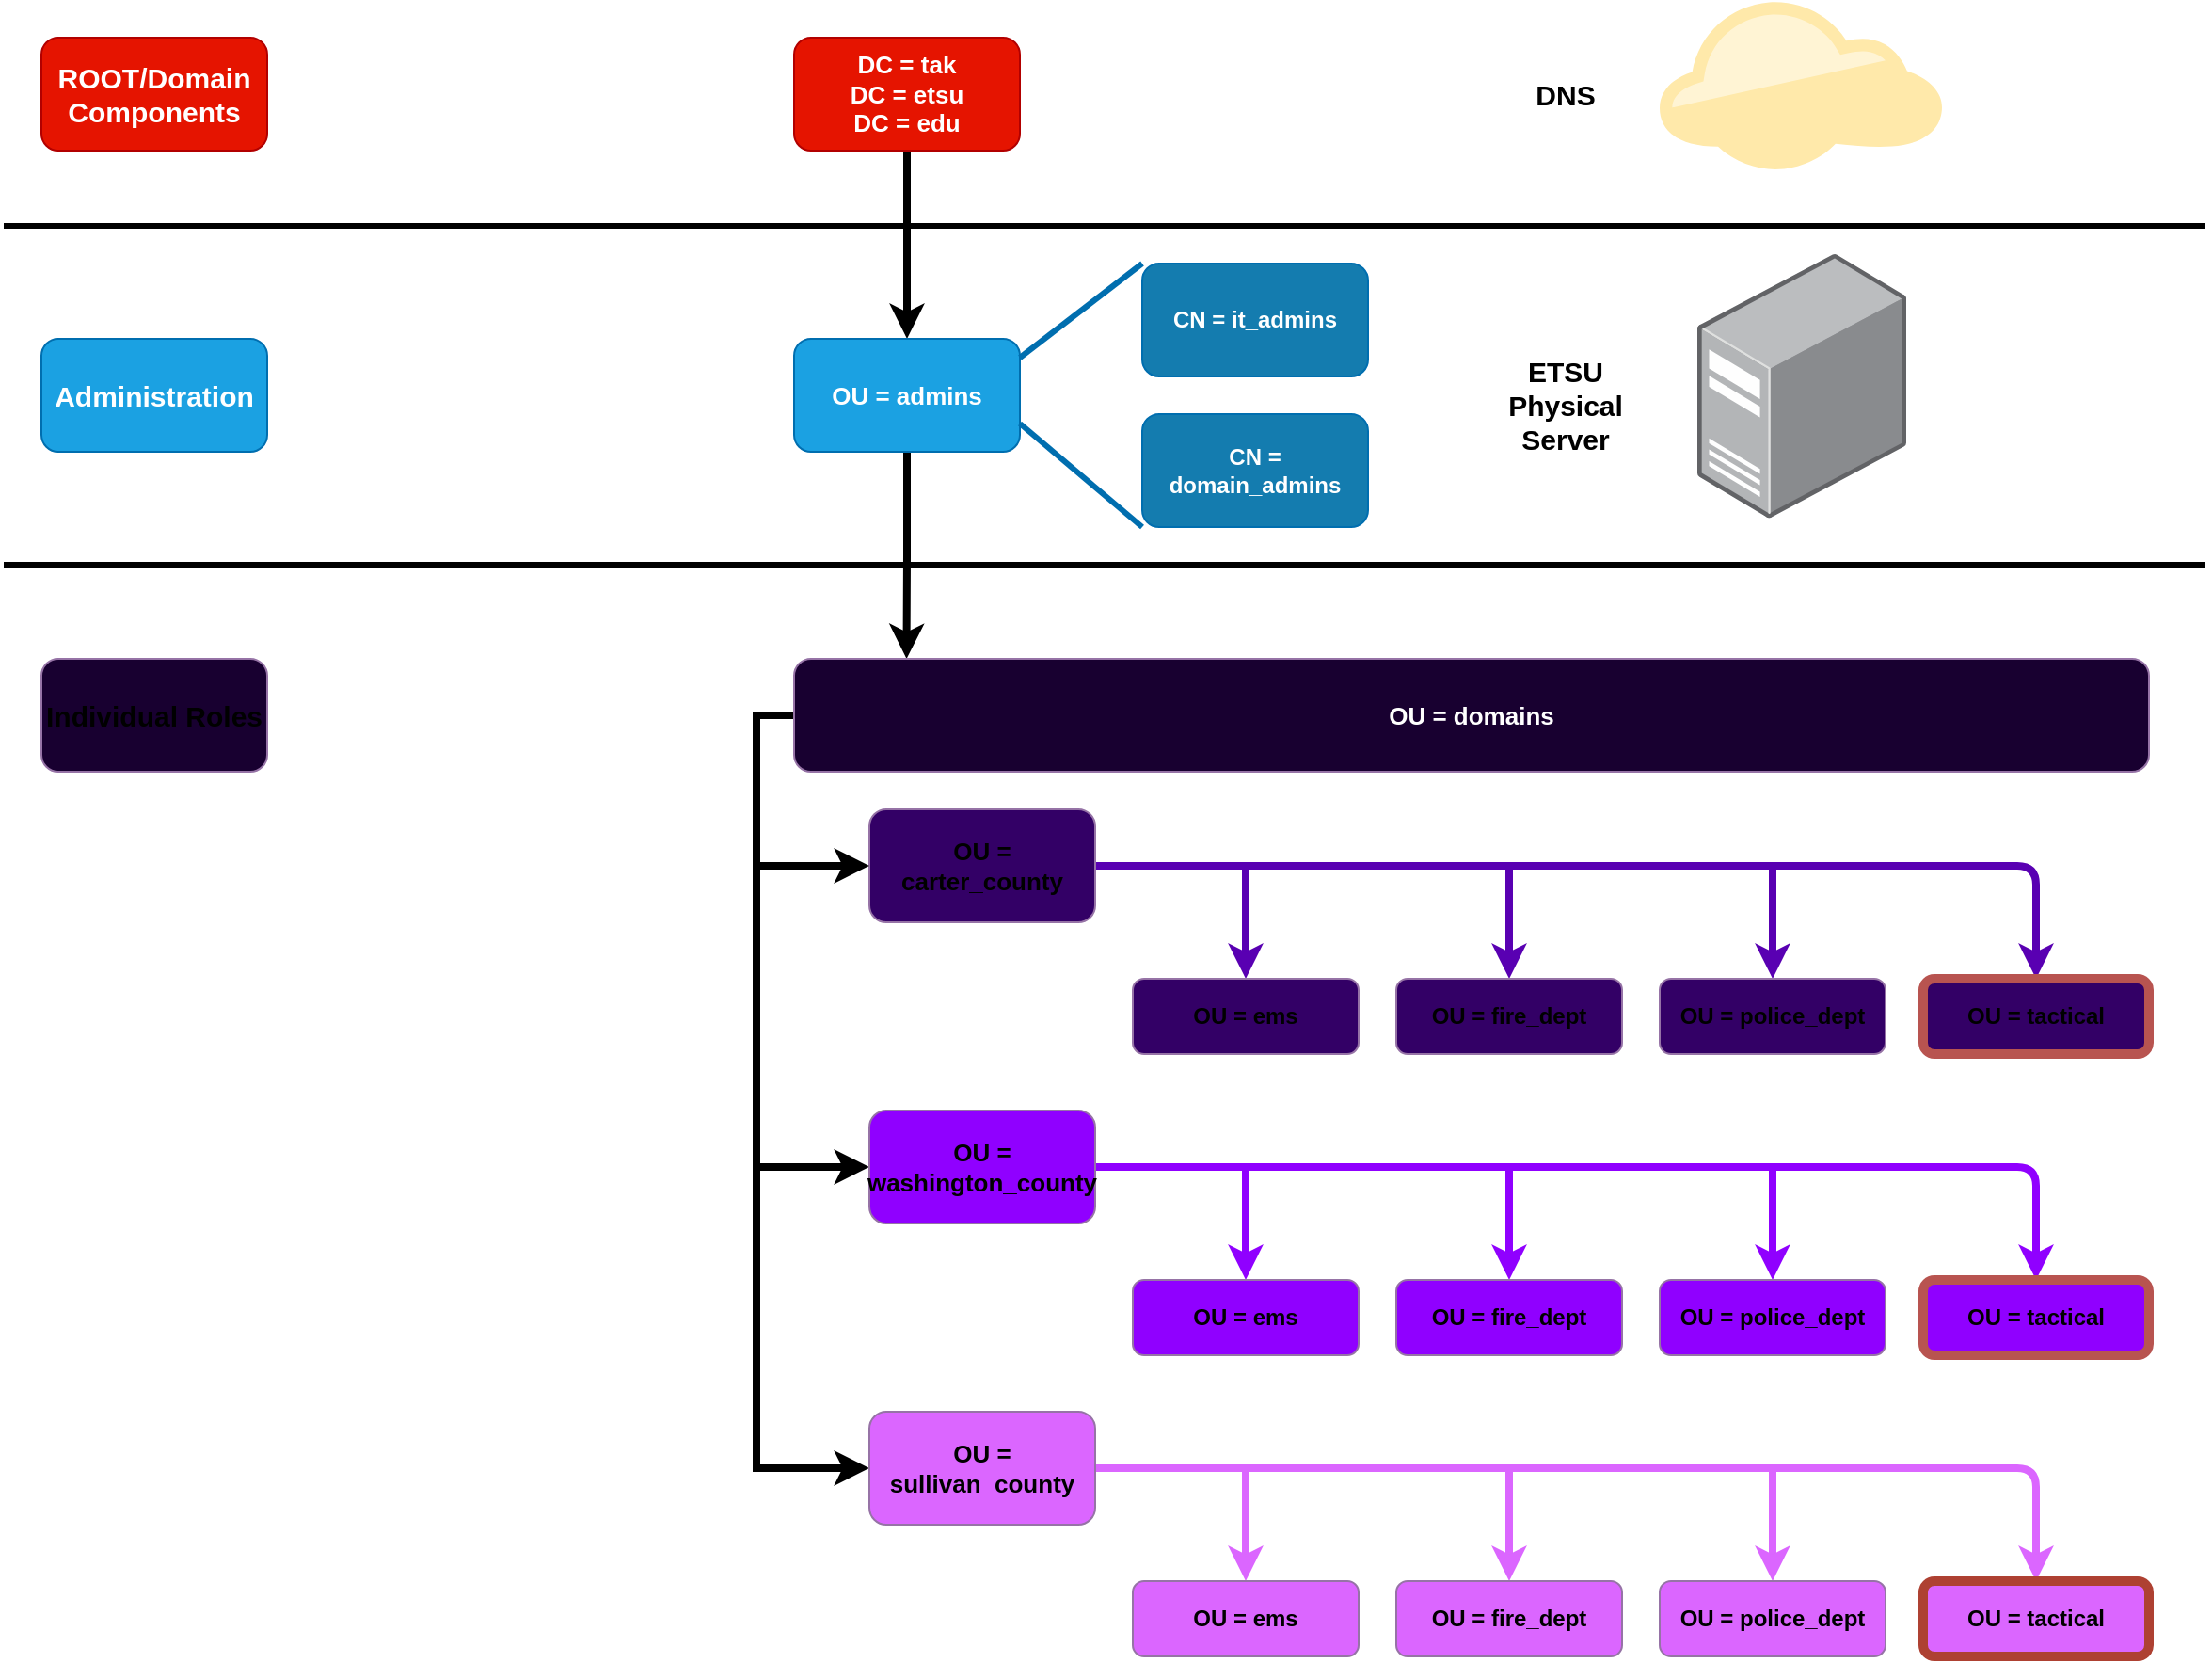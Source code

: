 <mxfile version="21.3.2" type="github">
  <diagram name="Page-1" id="zTNdSBpbhWN0Q77Bi_dt">
    <mxGraphModel dx="3005" dy="1198" grid="1" gridSize="10" guides="1" tooltips="1" connect="1" arrows="1" fold="1" page="1" pageScale="1" pageWidth="850" pageHeight="1100" math="0" shadow="0">
      <root>
        <mxCell id="0" />
        <mxCell id="1" parent="0" />
        <mxCell id="sGRFZpxIaXYoMaDRyyh--44" style="edgeStyle=orthogonalEdgeStyle;rounded=0;orthogonalLoop=1;jettySize=auto;html=1;exitX=0.5;exitY=1;exitDx=0;exitDy=0;entryX=0.5;entryY=0;entryDx=0;entryDy=0;strokeWidth=4;" edge="1" parent="1" source="sGRFZpxIaXYoMaDRyyh--1" target="sGRFZpxIaXYoMaDRyyh--4">
          <mxGeometry relative="1" as="geometry" />
        </mxCell>
        <mxCell id="sGRFZpxIaXYoMaDRyyh--1" value="&lt;b style=&quot;font-size: 13px;&quot;&gt;DC = tak&lt;br&gt;DC = etsu&lt;br&gt;DC = edu&lt;/b&gt;" style="rounded=1;whiteSpace=wrap;html=1;fillColor=#e51400;fontColor=#ffffff;strokeColor=#B20000;" vertex="1" parent="1">
          <mxGeometry x="240" y="40" width="120" height="60" as="geometry" />
        </mxCell>
        <mxCell id="sGRFZpxIaXYoMaDRyyh--2" value="&lt;b&gt;&lt;font style=&quot;font-size: 15px;&quot;&gt;ROOT/Domain Components&lt;/font&gt;&lt;/b&gt;" style="rounded=1;whiteSpace=wrap;html=1;fillColor=#e51400;strokeColor=#B20000;fontColor=#ffffff;" vertex="1" parent="1">
          <mxGeometry x="-160" y="40" width="120" height="60" as="geometry" />
        </mxCell>
        <mxCell id="sGRFZpxIaXYoMaDRyyh--33" style="edgeStyle=orthogonalEdgeStyle;rounded=1;orthogonalLoop=1;jettySize=auto;html=1;exitX=1;exitY=0.5;exitDx=0;exitDy=0;entryX=0.5;entryY=0;entryDx=0;entryDy=0;strokeWidth=4;strokeColor=#5900B2;" edge="1" parent="1" source="sGRFZpxIaXYoMaDRyyh--3" target="sGRFZpxIaXYoMaDRyyh--19">
          <mxGeometry relative="1" as="geometry" />
        </mxCell>
        <mxCell id="sGRFZpxIaXYoMaDRyyh--34" style="edgeStyle=orthogonalEdgeStyle;rounded=0;orthogonalLoop=1;jettySize=auto;html=1;exitX=1;exitY=0.5;exitDx=0;exitDy=0;entryX=0.5;entryY=0;entryDx=0;entryDy=0;strokeWidth=4;strokeColor=#5900B2;" edge="1" parent="1" source="sGRFZpxIaXYoMaDRyyh--3" target="sGRFZpxIaXYoMaDRyyh--18">
          <mxGeometry relative="1" as="geometry" />
        </mxCell>
        <mxCell id="sGRFZpxIaXYoMaDRyyh--35" style="edgeStyle=orthogonalEdgeStyle;rounded=0;orthogonalLoop=1;jettySize=auto;html=1;exitX=1;exitY=0.5;exitDx=0;exitDy=0;entryX=0.5;entryY=0;entryDx=0;entryDy=0;strokeWidth=4;strokeColor=#5900B2;" edge="1" parent="1" source="sGRFZpxIaXYoMaDRyyh--3" target="sGRFZpxIaXYoMaDRyyh--15">
          <mxGeometry relative="1" as="geometry" />
        </mxCell>
        <mxCell id="sGRFZpxIaXYoMaDRyyh--36" style="edgeStyle=orthogonalEdgeStyle;rounded=0;orthogonalLoop=1;jettySize=auto;html=1;exitX=1;exitY=0.5;exitDx=0;exitDy=0;entryX=0.5;entryY=0;entryDx=0;entryDy=0;strokeWidth=4;strokeColor=#5900B2;" edge="1" parent="1" source="sGRFZpxIaXYoMaDRyyh--3" target="sGRFZpxIaXYoMaDRyyh--17">
          <mxGeometry relative="1" as="geometry" />
        </mxCell>
        <mxCell id="sGRFZpxIaXYoMaDRyyh--3" value="&lt;b&gt;&lt;font style=&quot;font-size: 13px;&quot;&gt;OU = carter_county&lt;/font&gt;&lt;/b&gt;" style="rounded=1;whiteSpace=wrap;html=1;fillColor=#330066;strokeColor=#9673a6;" vertex="1" parent="1">
          <mxGeometry x="280" y="450" width="120" height="60" as="geometry" />
        </mxCell>
        <mxCell id="sGRFZpxIaXYoMaDRyyh--46" style="edgeStyle=orthogonalEdgeStyle;rounded=0;orthogonalLoop=1;jettySize=auto;html=1;exitX=0.5;exitY=1;exitDx=0;exitDy=0;entryX=0.083;entryY=0;entryDx=0;entryDy=0;entryPerimeter=0;strokeWidth=4;" edge="1" parent="1" source="sGRFZpxIaXYoMaDRyyh--4" target="sGRFZpxIaXYoMaDRyyh--12">
          <mxGeometry relative="1" as="geometry" />
        </mxCell>
        <mxCell id="sGRFZpxIaXYoMaDRyyh--4" value="&lt;b&gt;&lt;font style=&quot;font-size: 13px;&quot;&gt;OU = admins&lt;/font&gt;&lt;/b&gt;" style="rounded=1;whiteSpace=wrap;html=1;fillColor=#1ba1e2;fontColor=#ffffff;strokeColor=#006EAF;" vertex="1" parent="1">
          <mxGeometry x="240" y="200" width="120" height="60" as="geometry" />
        </mxCell>
        <mxCell id="sGRFZpxIaXYoMaDRyyh--5" value="&lt;b&gt;&lt;font style=&quot;font-size: 15px;&quot;&gt;Administration&lt;/font&gt;&lt;/b&gt;" style="rounded=1;whiteSpace=wrap;html=1;fillColor=#1ba1e2;fontColor=#ffffff;strokeColor=#006EAF;" vertex="1" parent="1">
          <mxGeometry x="-160" y="200" width="120" height="60" as="geometry" />
        </mxCell>
        <mxCell id="sGRFZpxIaXYoMaDRyyh--6" value="&lt;b&gt;&lt;font style=&quot;font-size: 15px;&quot;&gt;Individual Roles&lt;/font&gt;&lt;/b&gt;" style="rounded=1;whiteSpace=wrap;html=1;fillColor=#180030;strokeColor=#9673a6;" vertex="1" parent="1">
          <mxGeometry x="-160" y="370" width="120" height="60" as="geometry" />
        </mxCell>
        <mxCell id="sGRFZpxIaXYoMaDRyyh--7" value="&lt;b&gt;CN = it_admins&lt;/b&gt;" style="rounded=1;whiteSpace=wrap;html=1;fillColor=#147caf;fontColor=#ffffff;strokeColor=#006EAF;" vertex="1" parent="1">
          <mxGeometry x="425" y="160" width="120" height="60" as="geometry" />
        </mxCell>
        <mxCell id="sGRFZpxIaXYoMaDRyyh--8" value="&lt;b&gt;CN = domain_admins&lt;/b&gt;" style="rounded=1;whiteSpace=wrap;html=1;fillColor=#147caf;fontColor=#ffffff;strokeColor=#006EAF;" vertex="1" parent="1">
          <mxGeometry x="425" y="240" width="120" height="60" as="geometry" />
        </mxCell>
        <mxCell id="sGRFZpxIaXYoMaDRyyh--9" value="" style="endArrow=none;html=1;rounded=0;entryX=0;entryY=0;entryDx=0;entryDy=0;strokeWidth=3;fillColor=#1ba1e2;strokeColor=#006EAF;" edge="1" parent="1" target="sGRFZpxIaXYoMaDRyyh--7">
          <mxGeometry width="50" height="50" relative="1" as="geometry">
            <mxPoint x="360" y="210" as="sourcePoint" />
            <mxPoint x="410" y="160" as="targetPoint" />
          </mxGeometry>
        </mxCell>
        <mxCell id="sGRFZpxIaXYoMaDRyyh--10" value="" style="endArrow=none;html=1;rounded=0;entryX=0;entryY=1;entryDx=0;entryDy=0;exitX=1;exitY=0.75;exitDx=0;exitDy=0;strokeWidth=3;fillColor=#1ba1e2;strokeColor=#006EAF;" edge="1" parent="1" source="sGRFZpxIaXYoMaDRyyh--4" target="sGRFZpxIaXYoMaDRyyh--8">
          <mxGeometry width="50" height="50" relative="1" as="geometry">
            <mxPoint x="370" y="270" as="sourcePoint" />
            <mxPoint x="420" y="220" as="targetPoint" />
          </mxGeometry>
        </mxCell>
        <mxCell id="sGRFZpxIaXYoMaDRyyh--29" style="edgeStyle=orthogonalEdgeStyle;rounded=0;orthogonalLoop=1;jettySize=auto;html=1;exitX=0;exitY=0.5;exitDx=0;exitDy=0;entryX=0;entryY=0.5;entryDx=0;entryDy=0;strokeWidth=4;" edge="1" parent="1" source="sGRFZpxIaXYoMaDRyyh--12" target="sGRFZpxIaXYoMaDRyyh--3">
          <mxGeometry relative="1" as="geometry" />
        </mxCell>
        <mxCell id="sGRFZpxIaXYoMaDRyyh--31" style="edgeStyle=orthogonalEdgeStyle;rounded=0;orthogonalLoop=1;jettySize=auto;html=1;exitX=0;exitY=0.5;exitDx=0;exitDy=0;entryX=0;entryY=0.5;entryDx=0;entryDy=0;strokeWidth=4;" edge="1" parent="1" source="sGRFZpxIaXYoMaDRyyh--12" target="sGRFZpxIaXYoMaDRyyh--13">
          <mxGeometry relative="1" as="geometry" />
        </mxCell>
        <mxCell id="sGRFZpxIaXYoMaDRyyh--32" style="edgeStyle=orthogonalEdgeStyle;rounded=0;orthogonalLoop=1;jettySize=auto;html=1;exitX=0;exitY=0.5;exitDx=0;exitDy=0;entryX=0;entryY=0.5;entryDx=0;entryDy=0;strokeWidth=4;" edge="1" parent="1" source="sGRFZpxIaXYoMaDRyyh--12" target="sGRFZpxIaXYoMaDRyyh--14">
          <mxGeometry relative="1" as="geometry" />
        </mxCell>
        <mxCell id="sGRFZpxIaXYoMaDRyyh--12" value="&lt;b&gt;&lt;font style=&quot;font-size: 13px;&quot; color=&quot;#ffffff&quot;&gt;OU = domains&lt;/font&gt;&lt;/b&gt;" style="rounded=1;whiteSpace=wrap;html=1;fillColor=#180030;strokeColor=#9673a6;" vertex="1" parent="1">
          <mxGeometry x="240" y="370" width="720" height="60" as="geometry" />
        </mxCell>
        <mxCell id="sGRFZpxIaXYoMaDRyyh--37" style="edgeStyle=orthogonalEdgeStyle;rounded=1;orthogonalLoop=1;jettySize=auto;html=1;exitX=1;exitY=0.5;exitDx=0;exitDy=0;entryX=0.5;entryY=0;entryDx=0;entryDy=0;strokeWidth=4;strokeColor=#9000FF;" edge="1" parent="1" source="sGRFZpxIaXYoMaDRyyh--13" target="sGRFZpxIaXYoMaDRyyh--27">
          <mxGeometry relative="1" as="geometry" />
        </mxCell>
        <mxCell id="sGRFZpxIaXYoMaDRyyh--38" style="edgeStyle=orthogonalEdgeStyle;rounded=0;orthogonalLoop=1;jettySize=auto;html=1;exitX=1;exitY=0.5;exitDx=0;exitDy=0;entryX=0.5;entryY=0;entryDx=0;entryDy=0;strokeWidth=4;strokeColor=#9000FF;" edge="1" parent="1" source="sGRFZpxIaXYoMaDRyyh--13" target="sGRFZpxIaXYoMaDRyyh--22">
          <mxGeometry relative="1" as="geometry" />
        </mxCell>
        <mxCell id="sGRFZpxIaXYoMaDRyyh--39" style="edgeStyle=orthogonalEdgeStyle;rounded=0;orthogonalLoop=1;jettySize=auto;html=1;exitX=1;exitY=0.5;exitDx=0;exitDy=0;entryX=0.5;entryY=0;entryDx=0;entryDy=0;strokeWidth=4;strokeColor=#9000FF;" edge="1" parent="1" source="sGRFZpxIaXYoMaDRyyh--13" target="sGRFZpxIaXYoMaDRyyh--21">
          <mxGeometry relative="1" as="geometry" />
        </mxCell>
        <mxCell id="sGRFZpxIaXYoMaDRyyh--40" style="edgeStyle=orthogonalEdgeStyle;rounded=0;orthogonalLoop=1;jettySize=auto;html=1;exitX=1;exitY=0.5;exitDx=0;exitDy=0;entryX=0.5;entryY=0;entryDx=0;entryDy=0;strokeWidth=4;strokeColor=#9000FF;" edge="1" parent="1" source="sGRFZpxIaXYoMaDRyyh--13" target="sGRFZpxIaXYoMaDRyyh--20">
          <mxGeometry relative="1" as="geometry" />
        </mxCell>
        <mxCell id="sGRFZpxIaXYoMaDRyyh--13" value="&lt;b&gt;&lt;font style=&quot;font-size: 13px;&quot;&gt;OU = washington_county&lt;/font&gt;&lt;/b&gt;" style="rounded=1;whiteSpace=wrap;html=1;fillColor=#9000FF;strokeColor=#9673a6;" vertex="1" parent="1">
          <mxGeometry x="280" y="610" width="120" height="60" as="geometry" />
        </mxCell>
        <mxCell id="sGRFZpxIaXYoMaDRyyh--41" style="edgeStyle=orthogonalEdgeStyle;rounded=1;orthogonalLoop=1;jettySize=auto;html=1;exitX=1;exitY=0.5;exitDx=0;exitDy=0;entryX=0.5;entryY=0;entryDx=0;entryDy=0;strokeWidth=4;strokeColor=#DB66FF;" edge="1" parent="1" source="sGRFZpxIaXYoMaDRyyh--14" target="sGRFZpxIaXYoMaDRyyh--23">
          <mxGeometry relative="1" as="geometry" />
        </mxCell>
        <mxCell id="sGRFZpxIaXYoMaDRyyh--42" style="edgeStyle=orthogonalEdgeStyle;rounded=0;orthogonalLoop=1;jettySize=auto;html=1;exitX=1;exitY=0.5;exitDx=0;exitDy=0;entryX=0.5;entryY=0;entryDx=0;entryDy=0;strokeWidth=4;strokeColor=#DB66FF;" edge="1" parent="1" source="sGRFZpxIaXYoMaDRyyh--14" target="sGRFZpxIaXYoMaDRyyh--26">
          <mxGeometry relative="1" as="geometry" />
        </mxCell>
        <mxCell id="sGRFZpxIaXYoMaDRyyh--43" style="edgeStyle=orthogonalEdgeStyle;rounded=0;orthogonalLoop=1;jettySize=auto;html=1;exitX=1;exitY=0.5;exitDx=0;exitDy=0;entryX=0.5;entryY=0;entryDx=0;entryDy=0;strokeWidth=4;strokeColor=#DB66FF;" edge="1" parent="1" source="sGRFZpxIaXYoMaDRyyh--14" target="sGRFZpxIaXYoMaDRyyh--25">
          <mxGeometry relative="1" as="geometry" />
        </mxCell>
        <mxCell id="sGRFZpxIaXYoMaDRyyh--57" style="edgeStyle=orthogonalEdgeStyle;rounded=0;orthogonalLoop=1;jettySize=auto;html=1;exitX=1;exitY=0.5;exitDx=0;exitDy=0;entryX=0.5;entryY=0;entryDx=0;entryDy=0;strokeWidth=4;strokeColor=#DB66FF;" edge="1" parent="1" source="sGRFZpxIaXYoMaDRyyh--14" target="sGRFZpxIaXYoMaDRyyh--24">
          <mxGeometry relative="1" as="geometry" />
        </mxCell>
        <mxCell id="sGRFZpxIaXYoMaDRyyh--14" value="&lt;b&gt;&lt;font style=&quot;font-size: 13px;&quot;&gt;OU = sullivan_county&lt;/font&gt;&lt;/b&gt;" style="rounded=1;whiteSpace=wrap;html=1;fillColor=#DB66FF;strokeColor=#9673a6;" vertex="1" parent="1">
          <mxGeometry x="280" y="770" width="120" height="60" as="geometry" />
        </mxCell>
        <mxCell id="sGRFZpxIaXYoMaDRyyh--15" value="&lt;b&gt;OU = fire_dept&lt;/b&gt;" style="rounded=1;whiteSpace=wrap;html=1;fillColor=#330066;strokeColor=#9673a6;" vertex="1" parent="1">
          <mxGeometry x="560" y="540" width="120" height="40" as="geometry" />
        </mxCell>
        <mxCell id="sGRFZpxIaXYoMaDRyyh--17" value="&lt;b&gt;OU = ems&lt;/b&gt;" style="rounded=1;whiteSpace=wrap;html=1;fillColor=#330066;strokeColor=#9673a6;" vertex="1" parent="1">
          <mxGeometry x="420" y="540" width="120" height="40" as="geometry" />
        </mxCell>
        <mxCell id="sGRFZpxIaXYoMaDRyyh--18" value="&lt;b&gt;OU = police_dept&lt;/b&gt;" style="rounded=1;whiteSpace=wrap;html=1;fillColor=#330066;strokeColor=#9673a6;" vertex="1" parent="1">
          <mxGeometry x="700" y="540" width="120" height="40" as="geometry" />
        </mxCell>
        <mxCell id="sGRFZpxIaXYoMaDRyyh--19" value="&lt;b&gt;OU = tactical&lt;/b&gt;" style="rounded=1;whiteSpace=wrap;html=1;fillColor=#330066;strokeColor=#b85450;strokeWidth=5;" vertex="1" parent="1">
          <mxGeometry x="840" y="540" width="120" height="40" as="geometry" />
        </mxCell>
        <mxCell id="sGRFZpxIaXYoMaDRyyh--20" value="&lt;b&gt;OU = ems&lt;/b&gt;" style="rounded=1;whiteSpace=wrap;html=1;fillColor=#9000FF;strokeColor=#9673a6;" vertex="1" parent="1">
          <mxGeometry x="420" y="700" width="120" height="40" as="geometry" />
        </mxCell>
        <mxCell id="sGRFZpxIaXYoMaDRyyh--21" value="&lt;b&gt;OU = fire_dept&lt;/b&gt;" style="rounded=1;whiteSpace=wrap;html=1;fillColor=#9000FF;strokeColor=#9673a6;" vertex="1" parent="1">
          <mxGeometry x="560" y="700" width="120" height="40" as="geometry" />
        </mxCell>
        <mxCell id="sGRFZpxIaXYoMaDRyyh--22" value="&lt;b&gt;OU = police_dept&lt;/b&gt;" style="rounded=1;whiteSpace=wrap;html=1;fillColor=#9000FF;strokeColor=#9673a6;" vertex="1" parent="1">
          <mxGeometry x="700" y="700" width="120" height="40" as="geometry" />
        </mxCell>
        <mxCell id="sGRFZpxIaXYoMaDRyyh--23" value="&lt;b&gt;OU = tactical&lt;/b&gt;" style="rounded=1;whiteSpace=wrap;html=1;fillColor=#DB66FF;strokeColor=#ae4132;perimeterSpacing=0;strokeWidth=5;" vertex="1" parent="1">
          <mxGeometry x="840" y="860" width="120" height="40" as="geometry" />
        </mxCell>
        <mxCell id="sGRFZpxIaXYoMaDRyyh--24" value="&lt;b&gt;OU = ems&lt;/b&gt;" style="rounded=1;whiteSpace=wrap;html=1;fillColor=#DB66FF;strokeColor=#9673a6;" vertex="1" parent="1">
          <mxGeometry x="420" y="860" width="120" height="40" as="geometry" />
        </mxCell>
        <mxCell id="sGRFZpxIaXYoMaDRyyh--25" value="&lt;b&gt;OU = fire_dept&lt;/b&gt;" style="rounded=1;whiteSpace=wrap;html=1;fillColor=#DB66FF;strokeColor=#9673a6;" vertex="1" parent="1">
          <mxGeometry x="560" y="860" width="120" height="40" as="geometry" />
        </mxCell>
        <mxCell id="sGRFZpxIaXYoMaDRyyh--26" value="&lt;b&gt;OU = police_dept&lt;/b&gt;" style="rounded=1;whiteSpace=wrap;html=1;fillColor=#DB66FF;strokeColor=#9673a6;" vertex="1" parent="1">
          <mxGeometry x="700" y="860" width="120" height="40" as="geometry" />
        </mxCell>
        <mxCell id="sGRFZpxIaXYoMaDRyyh--27" value="&lt;b&gt;OU = tactical&lt;/b&gt;" style="rounded=1;whiteSpace=wrap;html=1;fillColor=#9000FF;strokeColor=#b85450;strokeWidth=5;" vertex="1" parent="1">
          <mxGeometry x="840" y="700" width="120" height="40" as="geometry" />
        </mxCell>
        <mxCell id="sGRFZpxIaXYoMaDRyyh--47" value="" style="points=[[0,0.64,0],[0.2,0.15,0],[0.4,0.01,0],[0.79,0.25,0],[1,0.65,0],[0.8,0.86,0],[0.41,1,0],[0.16,0.86,0]];verticalLabelPosition=bottom;sketch=0;html=1;verticalAlign=top;aspect=fixed;align=center;pointerEvents=1;shape=mxgraph.cisco19.cloud2;fillColor=#FFE9AA;strokeColor=none;" vertex="1" parent="1">
          <mxGeometry x="700" y="20" width="150" height="90" as="geometry" />
        </mxCell>
        <mxCell id="sGRFZpxIaXYoMaDRyyh--48" value="" style="image;points=[];aspect=fixed;html=1;align=center;shadow=0;dashed=0;image=img/lib/allied_telesis/computer_and_terminals/Server_Desktop.svg;" vertex="1" parent="1">
          <mxGeometry x="720" y="154.65" width="111" height="140.7" as="geometry" />
        </mxCell>
        <mxCell id="sGRFZpxIaXYoMaDRyyh--51" value="" style="endArrow=none;html=1;rounded=0;strokeWidth=3;" edge="1" parent="1">
          <mxGeometry width="50" height="50" relative="1" as="geometry">
            <mxPoint x="-180" y="140" as="sourcePoint" />
            <mxPoint x="990" y="140" as="targetPoint" />
          </mxGeometry>
        </mxCell>
        <mxCell id="sGRFZpxIaXYoMaDRyyh--52" value="" style="endArrow=none;html=1;rounded=0;strokeWidth=3;" edge="1" parent="1">
          <mxGeometry width="50" height="50" relative="1" as="geometry">
            <mxPoint x="-180" y="320" as="sourcePoint" />
            <mxPoint x="990" y="320" as="targetPoint" />
          </mxGeometry>
        </mxCell>
        <mxCell id="sGRFZpxIaXYoMaDRyyh--53" value="&lt;b&gt;&lt;font style=&quot;font-size: 15px;&quot;&gt;DNS&lt;/font&gt;&lt;/b&gt;" style="text;html=1;strokeColor=none;fillColor=none;align=center;verticalAlign=middle;whiteSpace=wrap;rounded=0;" vertex="1" parent="1">
          <mxGeometry x="620" y="55" width="60" height="30" as="geometry" />
        </mxCell>
        <mxCell id="sGRFZpxIaXYoMaDRyyh--54" value="&lt;b&gt;&lt;font style=&quot;font-size: 15px;&quot;&gt;ETSU Physical Server&lt;/font&gt;&lt;/b&gt;" style="text;html=1;strokeColor=none;fillColor=none;align=center;verticalAlign=middle;whiteSpace=wrap;rounded=0;" vertex="1" parent="1">
          <mxGeometry x="620" y="220" width="60" height="30" as="geometry" />
        </mxCell>
      </root>
    </mxGraphModel>
  </diagram>
</mxfile>
